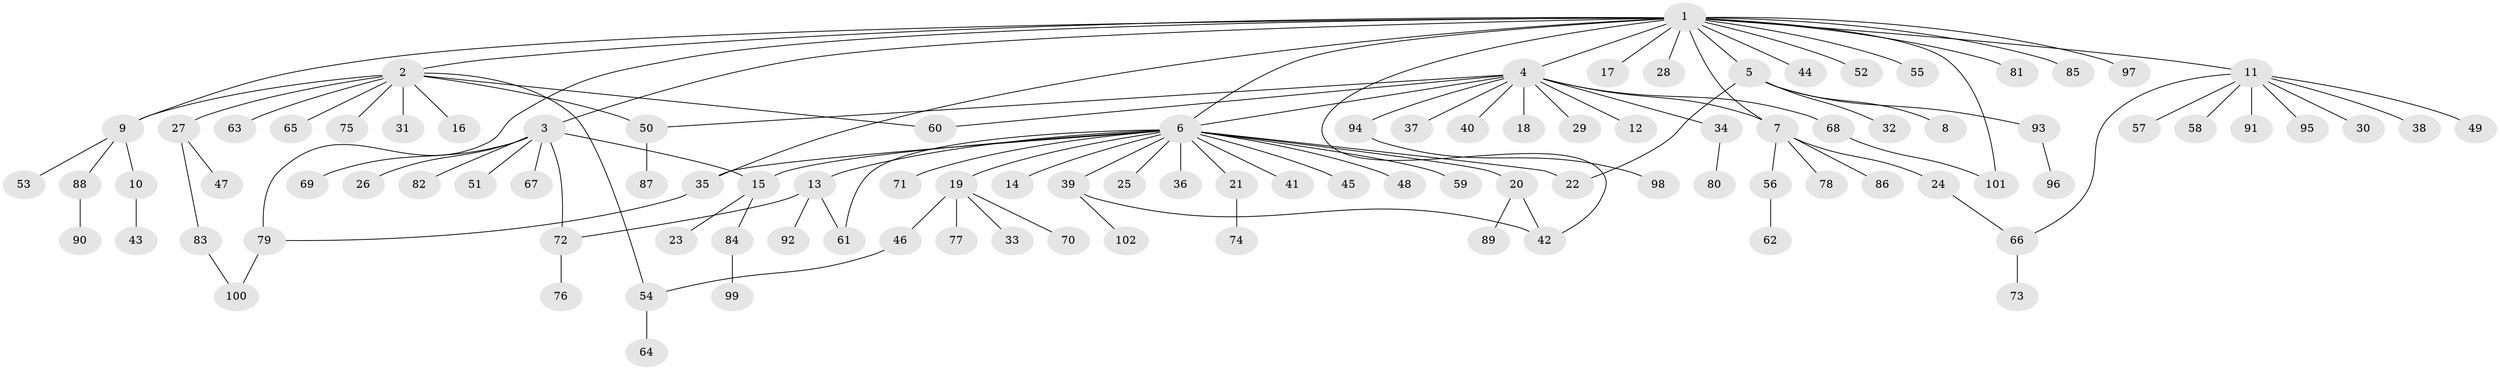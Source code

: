 // Generated by graph-tools (version 1.1) at 2025/48/03/09/25 04:48:03]
// undirected, 102 vertices, 118 edges
graph export_dot {
graph [start="1"]
  node [color=gray90,style=filled];
  1;
  2;
  3;
  4;
  5;
  6;
  7;
  8;
  9;
  10;
  11;
  12;
  13;
  14;
  15;
  16;
  17;
  18;
  19;
  20;
  21;
  22;
  23;
  24;
  25;
  26;
  27;
  28;
  29;
  30;
  31;
  32;
  33;
  34;
  35;
  36;
  37;
  38;
  39;
  40;
  41;
  42;
  43;
  44;
  45;
  46;
  47;
  48;
  49;
  50;
  51;
  52;
  53;
  54;
  55;
  56;
  57;
  58;
  59;
  60;
  61;
  62;
  63;
  64;
  65;
  66;
  67;
  68;
  69;
  70;
  71;
  72;
  73;
  74;
  75;
  76;
  77;
  78;
  79;
  80;
  81;
  82;
  83;
  84;
  85;
  86;
  87;
  88;
  89;
  90;
  91;
  92;
  93;
  94;
  95;
  96;
  97;
  98;
  99;
  100;
  101;
  102;
  1 -- 2;
  1 -- 3;
  1 -- 4;
  1 -- 5;
  1 -- 6;
  1 -- 7;
  1 -- 9;
  1 -- 11;
  1 -- 17;
  1 -- 28;
  1 -- 35;
  1 -- 42;
  1 -- 44;
  1 -- 52;
  1 -- 55;
  1 -- 79;
  1 -- 81;
  1 -- 85;
  1 -- 97;
  1 -- 101;
  2 -- 9;
  2 -- 16;
  2 -- 27;
  2 -- 31;
  2 -- 50;
  2 -- 54;
  2 -- 60;
  2 -- 63;
  2 -- 65;
  2 -- 75;
  3 -- 15;
  3 -- 26;
  3 -- 51;
  3 -- 67;
  3 -- 69;
  3 -- 72;
  3 -- 82;
  4 -- 6;
  4 -- 7;
  4 -- 12;
  4 -- 18;
  4 -- 29;
  4 -- 34;
  4 -- 37;
  4 -- 40;
  4 -- 50;
  4 -- 60;
  4 -- 68;
  4 -- 94;
  5 -- 8;
  5 -- 22;
  5 -- 32;
  5 -- 93;
  6 -- 13;
  6 -- 14;
  6 -- 15;
  6 -- 19;
  6 -- 20;
  6 -- 21;
  6 -- 22;
  6 -- 25;
  6 -- 35;
  6 -- 36;
  6 -- 39;
  6 -- 41;
  6 -- 45;
  6 -- 48;
  6 -- 59;
  6 -- 61;
  6 -- 71;
  7 -- 24;
  7 -- 56;
  7 -- 78;
  7 -- 86;
  9 -- 10;
  9 -- 53;
  9 -- 88;
  10 -- 43;
  11 -- 30;
  11 -- 38;
  11 -- 49;
  11 -- 57;
  11 -- 58;
  11 -- 66;
  11 -- 91;
  11 -- 95;
  13 -- 61;
  13 -- 72;
  13 -- 92;
  15 -- 23;
  15 -- 84;
  19 -- 33;
  19 -- 46;
  19 -- 70;
  19 -- 77;
  20 -- 42;
  20 -- 89;
  21 -- 74;
  24 -- 66;
  27 -- 47;
  27 -- 83;
  34 -- 80;
  35 -- 79;
  39 -- 42;
  39 -- 102;
  46 -- 54;
  50 -- 87;
  54 -- 64;
  56 -- 62;
  66 -- 73;
  68 -- 101;
  72 -- 76;
  79 -- 100;
  83 -- 100;
  84 -- 99;
  88 -- 90;
  93 -- 96;
  94 -- 98;
}
